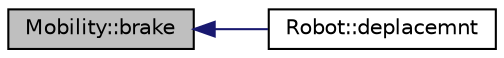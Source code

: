digraph "Mobility::brake"
{
  edge [fontname="Helvetica",fontsize="10",labelfontname="Helvetica",labelfontsize="10"];
  node [fontname="Helvetica",fontsize="10",shape=record];
  rankdir="LR";
  Node7 [label="Mobility::brake",height=0.2,width=0.4,color="black", fillcolor="grey75", style="filled", fontcolor="black"];
  Node7 -> Node8 [dir="back",color="midnightblue",fontsize="10",style="solid"];
  Node8 [label="Robot::deplacemnt",height=0.2,width=0.4,color="black", fillcolor="white", style="filled",URL="$class_robot.html#a53edd4c7204f04d0bb3e97f1f1574755",tooltip="Control the new direction and the new speed of the Robot. "];
}
